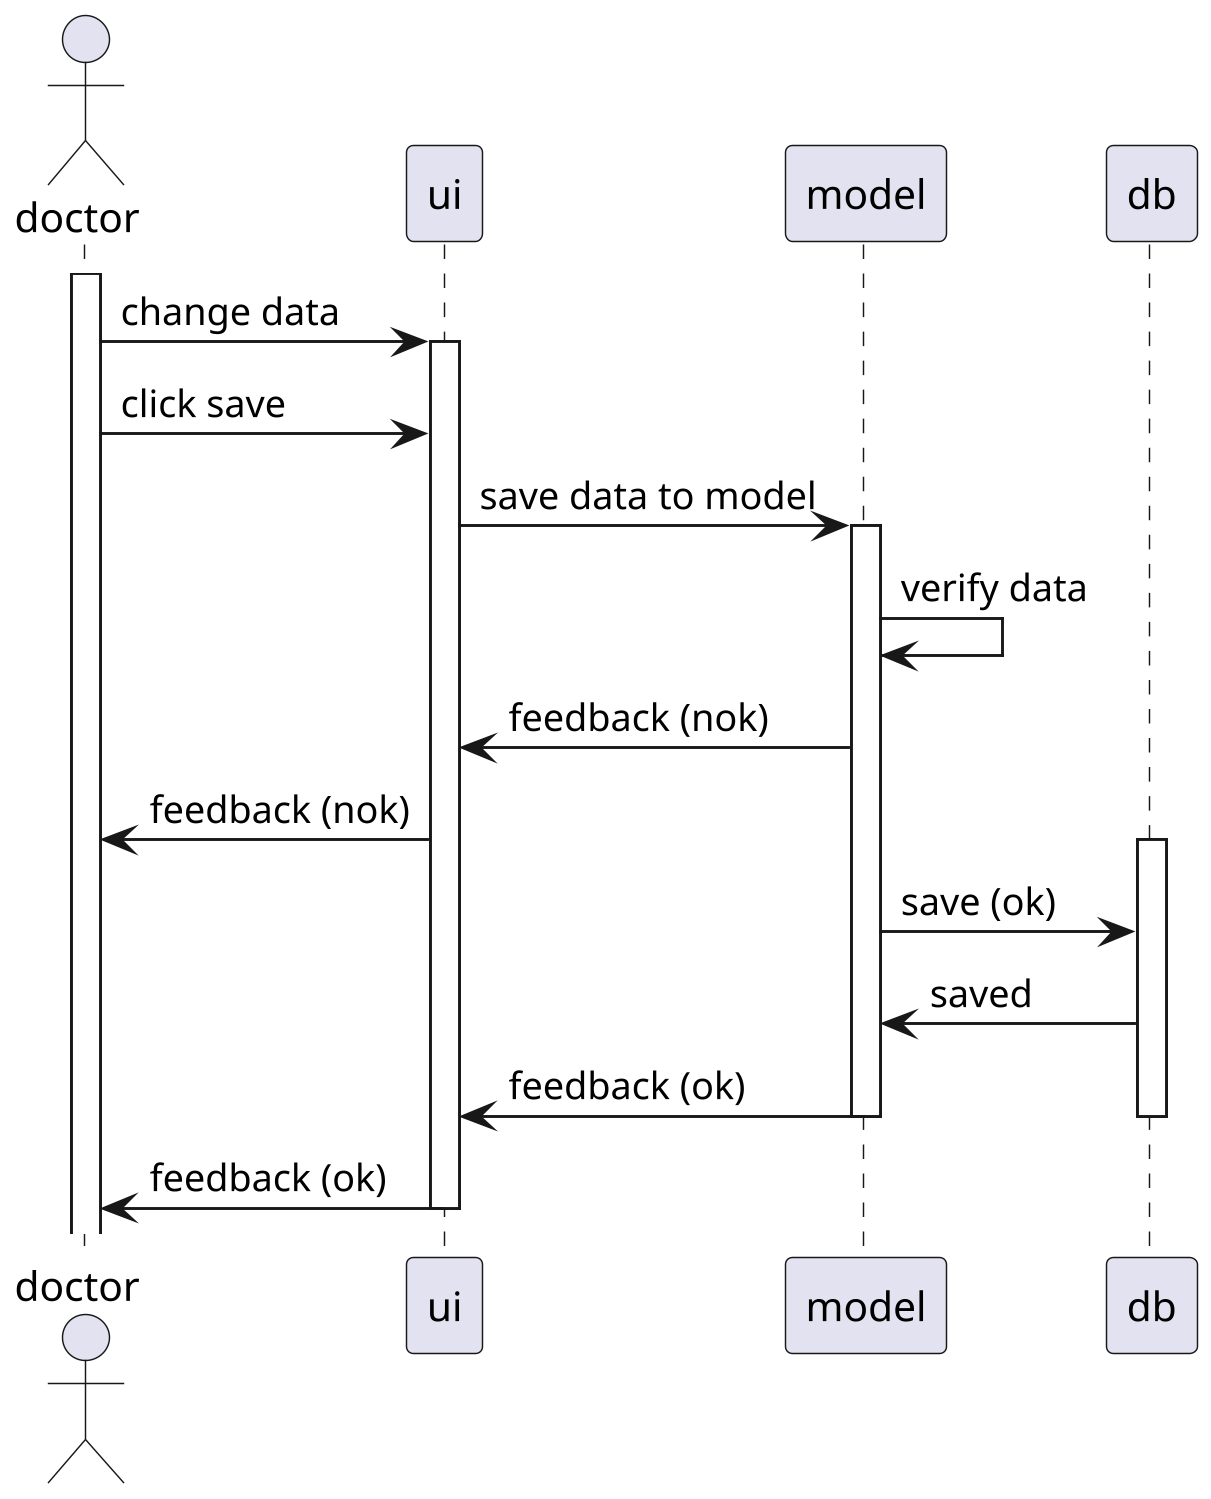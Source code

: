 @startuml
scale 1500x1500
actor doctor
participant ui
participant model
participant db

activate doctor
doctor -> ui: change data
activate ui
doctor -> ui: click save
ui -> model: save data to model
activate model
model -> model: verify data
model -> ui: feedback (nok)
ui -> doctor: feedback (nok)
activate db
model -> db: save (ok)
db -> model: saved
model -> ui: feedback (ok)
deactivate model
deactivate db
ui -> doctor: feedback (ok)
deactivate ui
@enduml